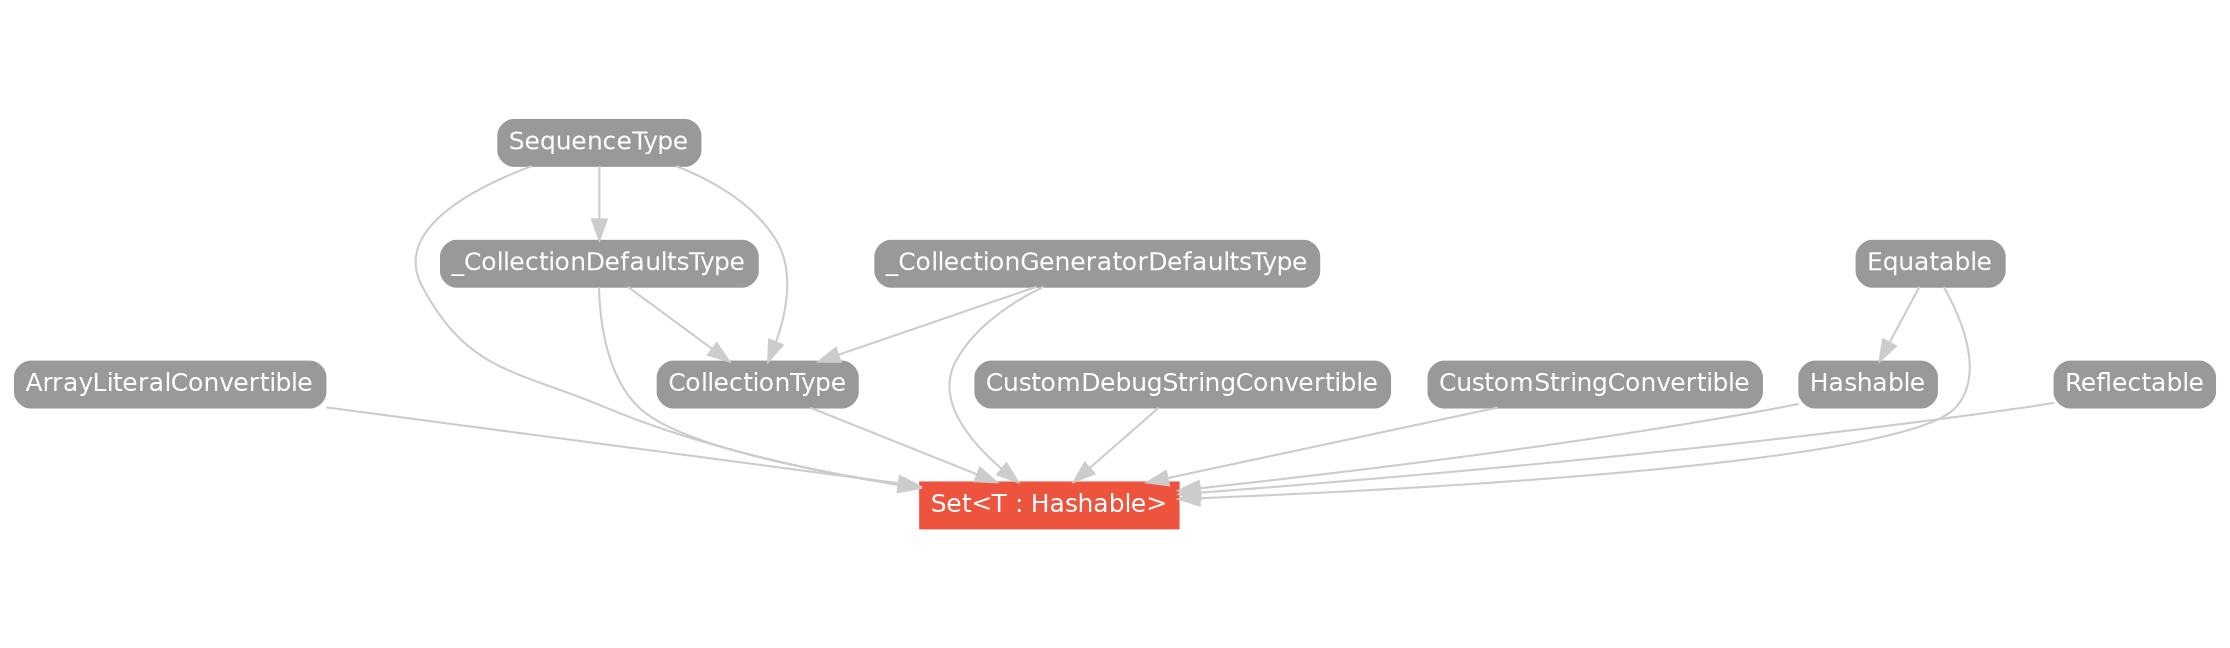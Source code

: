 strict digraph "Set<T : Hashable> - Type Hierarchy - SwiftDoc.org" {
    pad="0.1,0.8"
    node [shape=box, style="filled,rounded", color="#999999", fillcolor="#999999", fontcolor=white, fontname=Helvetica, fontnames="Helvetica,sansserif", fontsize=12, margin="0.07,0.05", height="0.3"]
    edge [color="#cccccc"]
    "ArrayLiteralConvertible" [URL="/protocol/ArrayLiteralConvertible/"]
    "CollectionType" [URL="/protocol/CollectionType/"]
    "CustomDebugStringConvertible" [URL="/protocol/CustomDebugStringConvertible/"]
    "CustomStringConvertible" [URL="/protocol/CustomStringConvertible/"]
    "Equatable" [URL="/protocol/Equatable/"]
    "Hashable" [URL="/protocol/Hashable/"]
    "Reflectable" [URL="/protocol/Reflectable/"]
    "SequenceType" [URL="/protocol/SequenceType/"]
    "Set<T : Hashable>" [URL="/type/Set/", style="filled", fillcolor="#ee543d", color="#ee543d"]
    "_CollectionDefaultsType" [URL="/protocol/_CollectionDefaultsType/"]
    "_CollectionGeneratorDefaultsType" [URL="/protocol/_CollectionGeneratorDefaultsType/"]    "Hashable" -> "Set<T : Hashable>"
    "Equatable" -> "Set<T : Hashable>"
    "CollectionType" -> "Set<T : Hashable>"
    "SequenceType" -> "Set<T : Hashable>"
    "_CollectionDefaultsType" -> "Set<T : Hashable>"
    "_CollectionGeneratorDefaultsType" -> "Set<T : Hashable>"
    "ArrayLiteralConvertible" -> "Set<T : Hashable>"
    "CustomStringConvertible" -> "Set<T : Hashable>"
    "CustomDebugStringConvertible" -> "Set<T : Hashable>"
    "Reflectable" -> "Set<T : Hashable>"
    "Equatable" -> "Hashable"
    "SequenceType" -> "CollectionType"
    "_CollectionDefaultsType" -> "CollectionType"
    "_CollectionGeneratorDefaultsType" -> "CollectionType"
    "SequenceType" -> "_CollectionDefaultsType"
    "SequenceType" -> "_CollectionDefaultsType"
    subgraph Types {
        rank = max; "Set<T : Hashable>";
    }
}